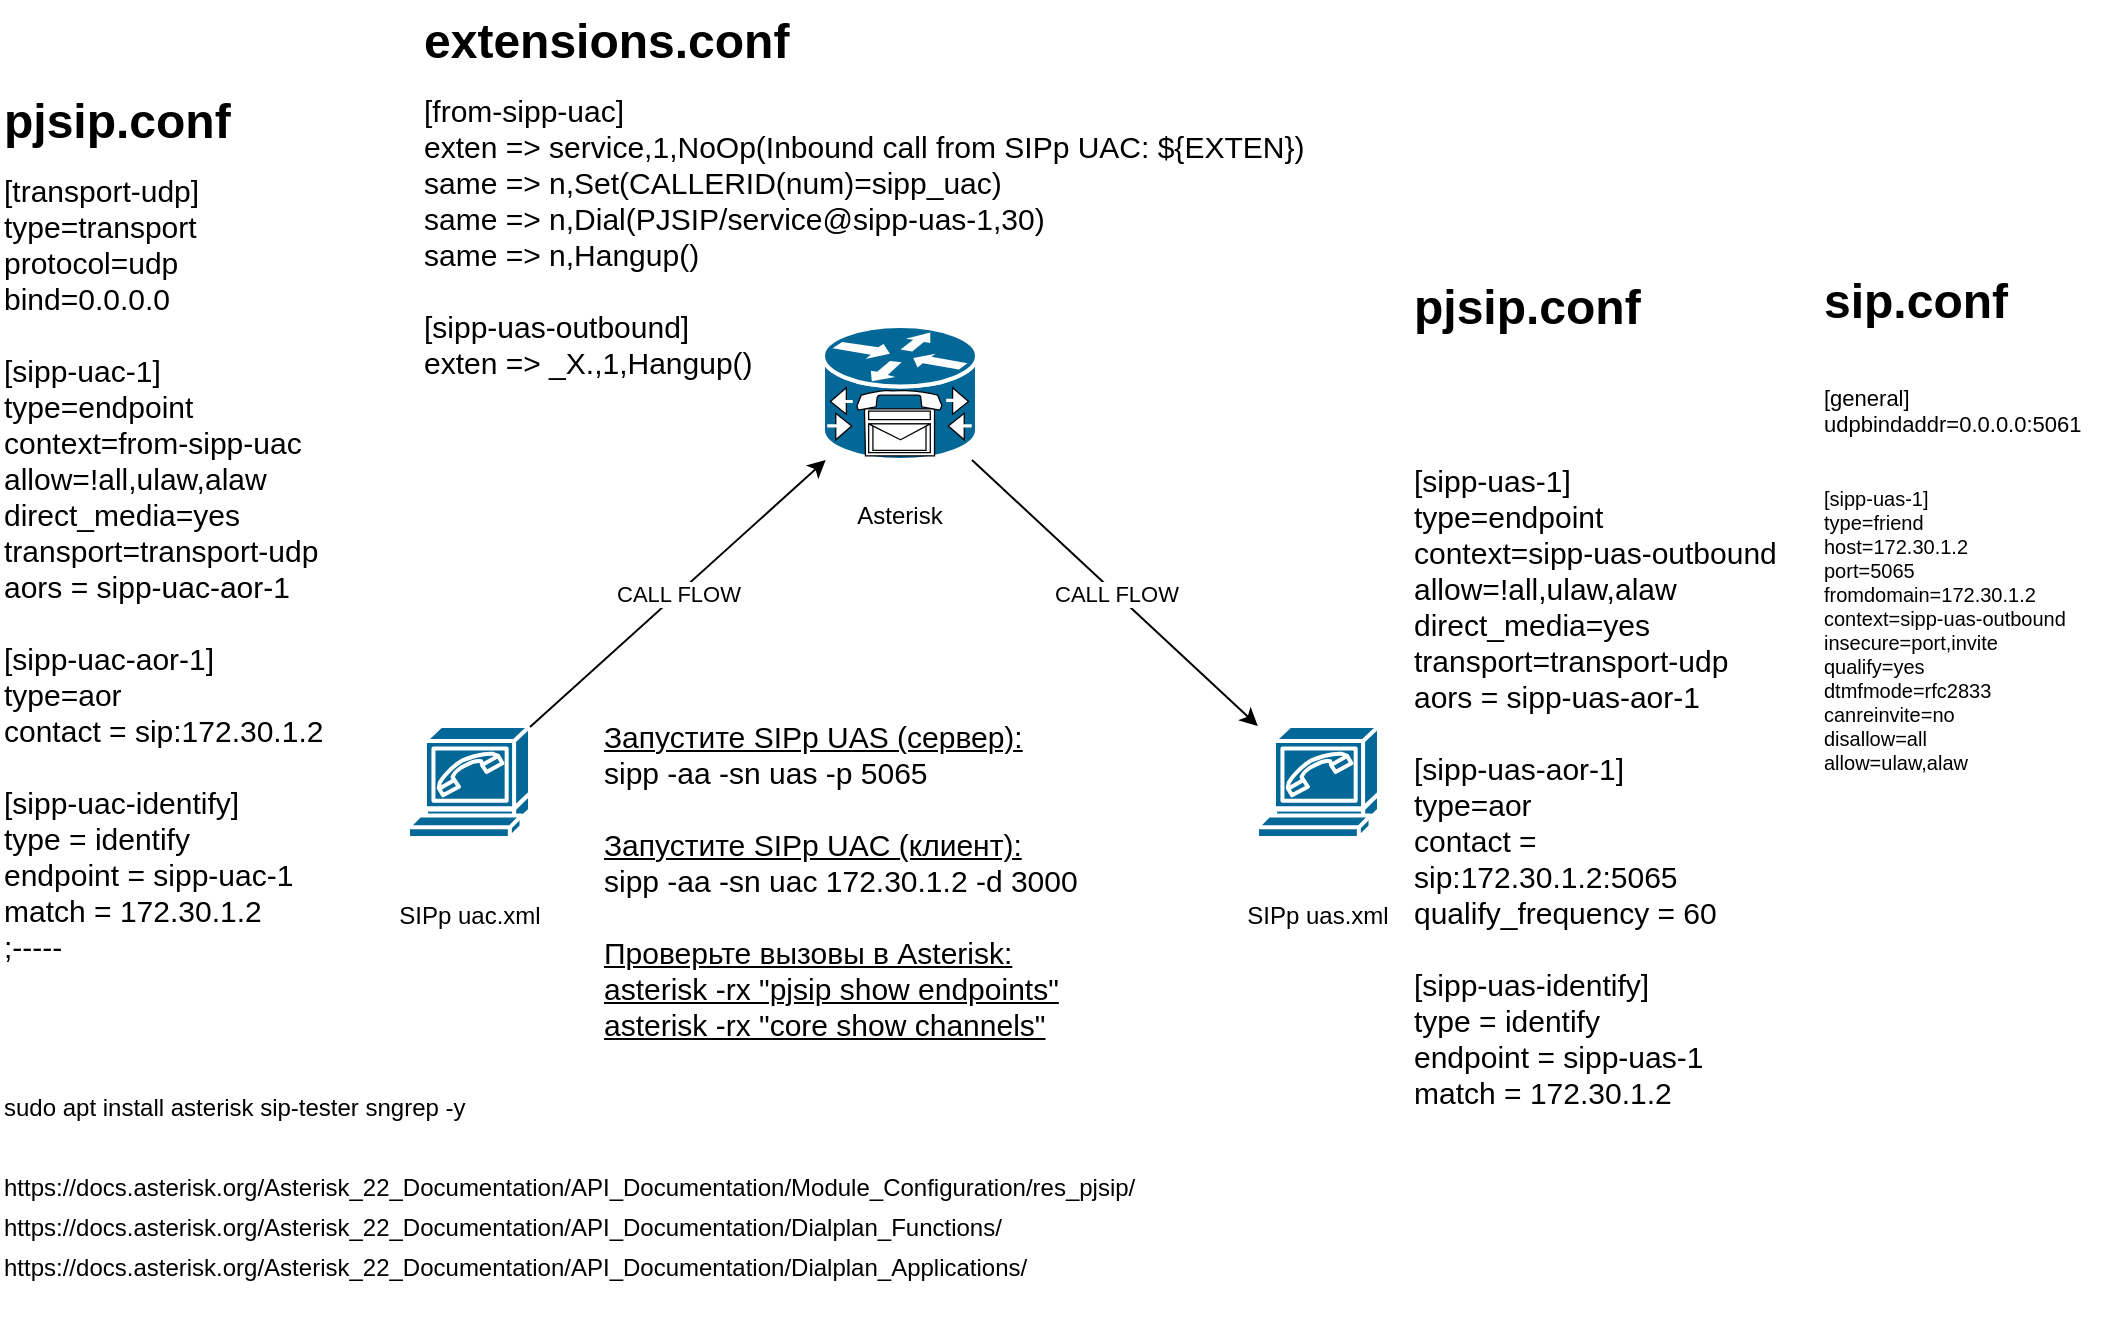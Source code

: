 <mxfile version="27.1.6">
  <diagram name="Страница — 1" id="rCfnhZvIq9waGADby3YH">
    <mxGraphModel dx="1239" dy="691" grid="1" gridSize="10" guides="1" tooltips="1" connect="1" arrows="1" fold="1" page="1" pageScale="1" pageWidth="1169" pageHeight="827" math="0" shadow="0">
      <root>
        <mxCell id="0" />
        <mxCell id="1" parent="0" />
        <mxCell id="-TdVQ2mUSapPiThazIke-2" value="SIPp uac.xml" style="text;strokeColor=none;align=center;fillColor=none;html=1;verticalAlign=middle;whiteSpace=wrap;rounded=0;" parent="1" vertex="1">
          <mxGeometry x="289.5" y="527" width="110" height="30" as="geometry" />
        </mxCell>
        <mxCell id="-TdVQ2mUSapPiThazIke-4" value="SIPp uas.xml" style="text;strokeColor=none;align=center;fillColor=none;html=1;verticalAlign=middle;whiteSpace=wrap;rounded=0;" parent="1" vertex="1">
          <mxGeometry x="714" y="527" width="110" height="30" as="geometry" />
        </mxCell>
        <mxCell id="-TdVQ2mUSapPiThazIke-5" value="" style="shape=mxgraph.cisco.modems_and_phones.softphone;sketch=0;html=1;pointerEvents=1;dashed=0;fillColor=#036897;strokeColor=#ffffff;strokeWidth=2;verticalLabelPosition=bottom;verticalAlign=top;align=center;outlineConnect=0;" parent="1" vertex="1">
          <mxGeometry x="738.5" y="447" width="61" height="56" as="geometry" />
        </mxCell>
        <mxCell id="-TdVQ2mUSapPiThazIke-6" value="" style="shape=mxgraph.cisco.modems_and_phones.softphone;sketch=0;html=1;pointerEvents=1;dashed=0;fillColor=#036897;strokeColor=#ffffff;strokeWidth=2;verticalLabelPosition=bottom;verticalAlign=top;align=center;outlineConnect=0;" parent="1" vertex="1">
          <mxGeometry x="314" y="447" width="61" height="56" as="geometry" />
        </mxCell>
        <mxCell id="-TdVQ2mUSapPiThazIke-7" value="" style="shape=mxgraph.cisco.misc.cisco_unity_express;sketch=0;html=1;pointerEvents=1;dashed=0;fillColor=#036897;strokeColor=#ffffff;strokeWidth=2;verticalLabelPosition=bottom;verticalAlign=top;align=center;outlineConnect=0;" parent="1" vertex="1">
          <mxGeometry x="521.5" y="247" width="77" height="67" as="geometry" />
        </mxCell>
        <mxCell id="-TdVQ2mUSapPiThazIke-8" value="" style="endArrow=classic;html=1;rounded=0;" parent="1" source="-TdVQ2mUSapPiThazIke-6" target="-TdVQ2mUSapPiThazIke-7" edge="1">
          <mxGeometry relative="1" as="geometry">
            <mxPoint x="514" y="407" as="sourcePoint" />
            <mxPoint x="674" y="407" as="targetPoint" />
          </mxGeometry>
        </mxCell>
        <mxCell id="-TdVQ2mUSapPiThazIke-9" value="CALL FLOW" style="edgeLabel;resizable=0;html=1;;align=center;verticalAlign=middle;" parent="-TdVQ2mUSapPiThazIke-8" connectable="0" vertex="1">
          <mxGeometry relative="1" as="geometry" />
        </mxCell>
        <mxCell id="-TdVQ2mUSapPiThazIke-12" value="" style="endArrow=classic;html=1;rounded=0;" parent="1" source="-TdVQ2mUSapPiThazIke-7" target="-TdVQ2mUSapPiThazIke-5" edge="1">
          <mxGeometry relative="1" as="geometry">
            <mxPoint x="514" y="407" as="sourcePoint" />
            <mxPoint x="674" y="407" as="targetPoint" />
          </mxGeometry>
        </mxCell>
        <mxCell id="-TdVQ2mUSapPiThazIke-13" value="CALL FLOW" style="edgeLabel;resizable=0;html=1;;align=center;verticalAlign=middle;" parent="-TdVQ2mUSapPiThazIke-12" connectable="0" vertex="1">
          <mxGeometry relative="1" as="geometry" />
        </mxCell>
        <mxCell id="-TdVQ2mUSapPiThazIke-16" value="Asterisk" style="text;strokeColor=none;align=center;fillColor=none;html=1;verticalAlign=middle;whiteSpace=wrap;rounded=0;" parent="1" vertex="1">
          <mxGeometry x="530" y="327" width="60" height="30" as="geometry" />
        </mxCell>
        <mxCell id="-TdVQ2mUSapPiThazIke-22" value="[from-sipp-uac]&lt;br&gt;exten =&amp;gt; service,1,NoOp(Inbound call from SIPp UAC: ${EXTEN})&lt;br&gt;same =&amp;gt; n,Set(CALLERID(num)=sipp_uac)&lt;br&gt;same =&amp;gt; n,Dial(PJSIP/service@sipp-uas-1,30)&lt;br&gt;same =&amp;gt; n,Hangup()&lt;br&gt;&lt;br&gt;[sipp-uas-outbound]&lt;br&gt;exten =&amp;gt; _X.,1,Hangup()&lt;br&gt;&lt;div&gt;&lt;br&gt;&lt;/div&gt;" style="text;html=1;whiteSpace=wrap;overflow=hidden;rounded=0;fontSize=15;" parent="1" vertex="1">
          <mxGeometry x="320" y="124" width="460.5" height="170" as="geometry" />
        </mxCell>
        <mxCell id="-TdVQ2mUSapPiThazIke-23" value="&lt;div&gt;[transport-udp]&lt;br&gt;type=transport&lt;br&gt;protocol=udp&lt;br&gt;bind=0.0.0.0&lt;/div&gt;&lt;div&gt;&lt;br&gt;&lt;/div&gt;&lt;div&gt;[sipp-uac-1]&lt;/div&gt;type=endpoint&lt;br&gt;context=from-sipp-uac&lt;br&gt;allow=!all,ulaw,alaw&lt;br&gt;direct_media=yes&lt;br&gt;transport=transport-udp&lt;br&gt;aors = sipp-uac-aor-1&lt;br&gt;&lt;br&gt;[sipp-uac-aor-1]&lt;br&gt;type=aor&lt;br&gt;contact = sip:172.30.1.2&lt;br&gt;&lt;br&gt;[sipp-uac-identify]&lt;br&gt;type = identify&lt;br&gt;endpoint = sipp-uac-1&lt;br&gt;&lt;div&gt;match = 172.30.1.2&lt;/div&gt;&lt;div&gt;;-----&lt;/div&gt;&lt;div&gt;&lt;br&gt;&lt;/div&gt;" style="text;html=1;whiteSpace=wrap;overflow=hidden;rounded=0;fontSize=15;" parent="1" vertex="1">
          <mxGeometry x="110" y="164" width="200" height="440" as="geometry" />
        </mxCell>
        <mxCell id="-TdVQ2mUSapPiThazIke-24" value="&lt;div&gt;[sipp-uas-1]&lt;/div&gt;type=friend&lt;br&gt;host=172.30.1.2&lt;br&gt;port=5065&lt;br&gt;fromdomain=172.30.1.2&lt;br&gt;context=sipp-uas-outbound&lt;br&gt;insecure=port,invite&lt;br&gt;qualify=yes&lt;br&gt;dtmfmode=rfc2833&lt;br&gt;canreinvite=no&lt;br&gt;disallow=all&lt;br&gt;allow=ulaw,alaw" style="text;html=1;whiteSpace=wrap;overflow=hidden;rounded=0;fontSize=10;" parent="1" vertex="1">
          <mxGeometry x="1020" y="321" width="140" height="236" as="geometry" />
        </mxCell>
        <mxCell id="ZcfYFnTC1-iHWNx_7WrN-1" value="&lt;u&gt;Запустите SIPp UAS (сервер):&lt;br&gt;&lt;/u&gt;sipp -aa -sn uas -p 5065&lt;br&gt;&lt;u&gt;&lt;br&gt;&lt;/u&gt;&lt;div&gt;&lt;u&gt;Запустите SIPp UAC (клиент):&lt;/u&gt;&lt;/div&gt;&lt;div&gt;sipp -aa -sn uac 172.30.1.2 -d 3000&lt;/div&gt;&lt;u&gt;&lt;br&gt;Проверьте вызовы в Asterisk:&lt;br&gt;asterisk -rx &quot;pjsip show endpoints&quot;&lt;br&gt;asterisk -rx &quot;core show channels&quot;&lt;/u&gt;" style="text;whiteSpace=wrap;html=1;fontSize=15;" parent="1" vertex="1">
          <mxGeometry x="410" y="437" width="340.5" height="187" as="geometry" />
        </mxCell>
        <UserObject label="&lt;h1 style=&quot;margin-top: 0px;&quot;&gt;pjsip.conf&lt;/h1&gt;" link="&lt;h1 style=&quot;margin-top: 0px;&quot;&gt;pjsip.conf&lt;/h1&gt;" id="ZcfYFnTC1-iHWNx_7WrN-2">
          <mxCell style="text;whiteSpace=wrap;html=1;" parent="1" vertex="1">
            <mxGeometry x="110" y="124" width="150" height="30" as="geometry" />
          </mxCell>
        </UserObject>
        <UserObject label="&lt;h1 style=&quot;margin-top: 0px;&quot;&gt;sip.conf&lt;/h1&gt;" link="&lt;h1 style=&quot;margin-top: 0px;&quot;&gt;pjsip.conf&lt;/h1&gt;" id="ZcfYFnTC1-iHWNx_7WrN-3">
          <mxCell style="text;whiteSpace=wrap;html=1;fontSize=12;" parent="1" vertex="1">
            <mxGeometry x="1020" y="214" width="120" height="36" as="geometry" />
          </mxCell>
        </UserObject>
        <UserObject label="&lt;h1 style=&quot;margin-top: 0px;&quot;&gt;extensions.conf&lt;/h1&gt;" link="&lt;h1 style=&quot;margin-top: 0px;&quot;&gt;extensions.conf&lt;/h1&gt;" id="ZcfYFnTC1-iHWNx_7WrN-4">
          <mxCell style="text;whiteSpace=wrap;html=1;" parent="1" vertex="1">
            <mxGeometry x="320" y="84" width="220" height="40" as="geometry" />
          </mxCell>
        </UserObject>
        <UserObject label="https://docs.asterisk.org/Asterisk_22_Documentation/API_Documentation/Module_Configuration/res_pjsip/" link="https://docs.asterisk.org/Asterisk_22_Documentation/API_Documentation/Module_Configuration/res_pjsip/" id="ZcfYFnTC1-iHWNx_7WrN-6">
          <mxCell style="text;whiteSpace=wrap;" parent="1" vertex="1">
            <mxGeometry x="110" y="664" width="650" height="50" as="geometry" />
          </mxCell>
        </UserObject>
        <UserObject label="https://docs.asterisk.org/Asterisk_22_Documentation/API_Documentation/Dialplan_Functions/" link="https://docs.asterisk.org/Asterisk_22_Documentation/API_Documentation/Dialplan_Functions/" id="ZcfYFnTC1-iHWNx_7WrN-7">
          <mxCell style="text;whiteSpace=wrap;" parent="1" vertex="1">
            <mxGeometry x="110" y="684" width="530" height="40" as="geometry" />
          </mxCell>
        </UserObject>
        <UserObject label="https://docs.asterisk.org/Asterisk_22_Documentation/API_Documentation/Dialplan_Applications/" link="https://docs.asterisk.org/Asterisk_22_Documentation/API_Documentation/Dialplan_Applications/" id="ZcfYFnTC1-iHWNx_7WrN-8">
          <mxCell style="text;whiteSpace=wrap;" parent="1" vertex="1">
            <mxGeometry x="110" y="704" width="560" height="40" as="geometry" />
          </mxCell>
        </UserObject>
        <UserObject label="sudo apt install asterisk sip-tester sngrep -y" link="https://sipp.readthedocs.io/en/latest/" id="ZcfYFnTC1-iHWNx_7WrN-9">
          <mxCell style="text;whiteSpace=wrap;" parent="1" vertex="1">
            <mxGeometry x="110" y="624" width="240" height="40" as="geometry" />
          </mxCell>
        </UserObject>
        <mxCell id="ZcfYFnTC1-iHWNx_7WrN-19" value="&lt;div&gt;[general]&lt;/div&gt;&lt;div&gt;udpbindaddr=0.0.0.0:5061&lt;/div&gt;&lt;div&gt;&lt;br&gt;&lt;/div&gt;" style="text;whiteSpace=wrap;html=1;fontSize=11;" parent="1" vertex="1">
          <mxGeometry x="1020" y="270" width="140" height="70" as="geometry" />
        </mxCell>
        <mxCell id="ZcfYFnTC1-iHWNx_7WrN-20" value="[sipp-uas-1]&#xa;type=endpoint&#xa;context=sipp-uas-outbound&#xa;allow=!all,ulaw,alaw&#xa;direct_media=yes&#xa;transport=transport-udp&#xa;aors = sipp-uas-aor-1&#xa;&#xa;[sipp-uas-aor-1]&#xa;type=aor&#xa;contact = sip:172.30.1.2:5065&#xa;qualify_frequency = 60&#xa;&#xa;[sipp-uas-identify]&#xa;type = identify&#xa;endpoint = sipp-uas-1&#xa;match = 172.30.1.2" style="text;whiteSpace=wrap;fontSize=15;" parent="1" vertex="1">
          <mxGeometry x="815" y="308.5" width="195" height="361.5" as="geometry" />
        </mxCell>
        <UserObject label="&lt;h1 style=&quot;margin-top: 0px;&quot;&gt;pjsip.conf&lt;/h1&gt;" link="&lt;h1 style=&quot;margin-top: 0px;&quot;&gt;pjsip.conf&lt;/h1&gt;" id="ZcfYFnTC1-iHWNx_7WrN-21">
          <mxCell style="text;whiteSpace=wrap;html=1;" parent="1" vertex="1">
            <mxGeometry x="815" y="217" width="150" height="30" as="geometry" />
          </mxCell>
        </UserObject>
      </root>
    </mxGraphModel>
  </diagram>
</mxfile>

